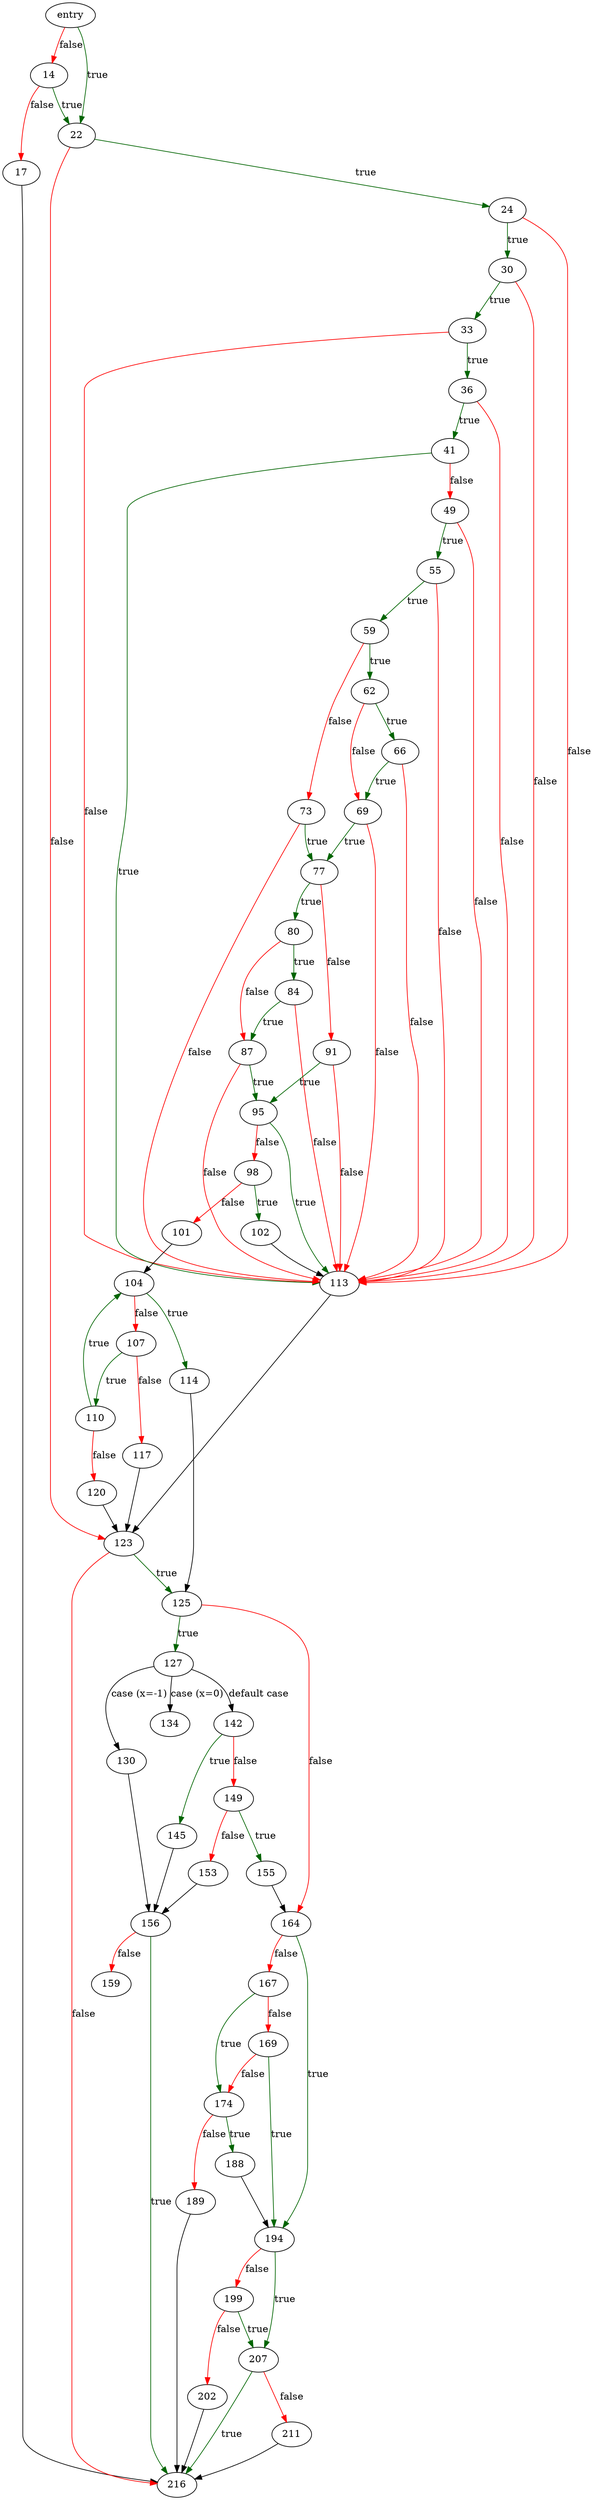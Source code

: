 digraph "install_file_in_file" {
	// Node definitions.
	3 [label=entry];
	14;
	17;
	22;
	24;
	30;
	33;
	36;
	41;
	49;
	55;
	59;
	62;
	66;
	69;
	73;
	77;
	80;
	84;
	87;
	91;
	95;
	98;
	101;
	102;
	104;
	107;
	110;
	113;
	114;
	117;
	120;
	123;
	125;
	127;
	130;
	134;
	142;
	145;
	149;
	153;
	155;
	156;
	159;
	164;
	167;
	169;
	174;
	188;
	189;
	194;
	199;
	202;
	207;
	211;
	216;

	// Edge definitions.
	3 -> 14 [
		color=red
		label=false
	];
	3 -> 22 [
		color=darkgreen
		label=true
	];
	14 -> 17 [
		color=red
		label=false
	];
	14 -> 22 [
		color=darkgreen
		label=true
	];
	17 -> 216;
	22 -> 24 [
		color=darkgreen
		label=true
	];
	22 -> 123 [
		color=red
		label=false
	];
	24 -> 30 [
		color=darkgreen
		label=true
	];
	24 -> 113 [
		color=red
		label=false
	];
	30 -> 33 [
		color=darkgreen
		label=true
	];
	30 -> 113 [
		color=red
		label=false
	];
	33 -> 36 [
		color=darkgreen
		label=true
	];
	33 -> 113 [
		color=red
		label=false
	];
	36 -> 41 [
		color=darkgreen
		label=true
	];
	36 -> 113 [
		color=red
		label=false
	];
	41 -> 49 [
		color=red
		label=false
	];
	41 -> 113 [
		color=darkgreen
		label=true
	];
	49 -> 55 [
		color=darkgreen
		label=true
	];
	49 -> 113 [
		color=red
		label=false
	];
	55 -> 59 [
		color=darkgreen
		label=true
	];
	55 -> 113 [
		color=red
		label=false
	];
	59 -> 62 [
		color=darkgreen
		label=true
	];
	59 -> 73 [
		color=red
		label=false
	];
	62 -> 66 [
		color=darkgreen
		label=true
	];
	62 -> 69 [
		color=red
		label=false
	];
	66 -> 69 [
		color=darkgreen
		label=true
	];
	66 -> 113 [
		color=red
		label=false
	];
	69 -> 77 [
		color=darkgreen
		label=true
	];
	69 -> 113 [
		color=red
		label=false
	];
	73 -> 77 [
		color=darkgreen
		label=true
	];
	73 -> 113 [
		color=red
		label=false
	];
	77 -> 80 [
		color=darkgreen
		label=true
	];
	77 -> 91 [
		color=red
		label=false
	];
	80 -> 84 [
		color=darkgreen
		label=true
	];
	80 -> 87 [
		color=red
		label=false
	];
	84 -> 87 [
		color=darkgreen
		label=true
	];
	84 -> 113 [
		color=red
		label=false
	];
	87 -> 95 [
		color=darkgreen
		label=true
	];
	87 -> 113 [
		color=red
		label=false
	];
	91 -> 95 [
		color=darkgreen
		label=true
	];
	91 -> 113 [
		color=red
		label=false
	];
	95 -> 98 [
		color=red
		label=false
	];
	95 -> 113 [
		color=darkgreen
		label=true
	];
	98 -> 101 [
		color=red
		label=false
	];
	98 -> 102 [
		color=darkgreen
		label=true
	];
	101 -> 104;
	102 -> 113;
	104 -> 107 [
		color=red
		label=false
	];
	104 -> 114 [
		color=darkgreen
		label=true
	];
	107 -> 110 [
		color=darkgreen
		label=true
	];
	107 -> 117 [
		color=red
		label=false
	];
	110 -> 104 [
		color=darkgreen
		label=true
	];
	110 -> 120 [
		color=red
		label=false
	];
	113 -> 123;
	114 -> 125;
	117 -> 123;
	120 -> 123;
	123 -> 125 [
		color=darkgreen
		label=true
	];
	123 -> 216 [
		color=red
		label=false
	];
	125 -> 127 [
		color=darkgreen
		label=true
	];
	125 -> 164 [
		color=red
		label=false
	];
	127 -> 130 [label="case (x=-1)"];
	127 -> 134 [label="case (x=0)"];
	127 -> 142 [label="default case"];
	130 -> 156;
	142 -> 145 [
		color=darkgreen
		label=true
	];
	142 -> 149 [
		color=red
		label=false
	];
	145 -> 156;
	149 -> 153 [
		color=red
		label=false
	];
	149 -> 155 [
		color=darkgreen
		label=true
	];
	153 -> 156;
	155 -> 164;
	156 -> 159 [
		color=red
		label=false
	];
	156 -> 216 [
		color=darkgreen
		label=true
	];
	164 -> 167 [
		color=red
		label=false
	];
	164 -> 194 [
		color=darkgreen
		label=true
	];
	167 -> 169 [
		color=red
		label=false
	];
	167 -> 174 [
		color=darkgreen
		label=true
	];
	169 -> 174 [
		color=red
		label=false
	];
	169 -> 194 [
		color=darkgreen
		label=true
	];
	174 -> 188 [
		color=darkgreen
		label=true
	];
	174 -> 189 [
		color=red
		label=false
	];
	188 -> 194;
	189 -> 216;
	194 -> 199 [
		color=red
		label=false
	];
	194 -> 207 [
		color=darkgreen
		label=true
	];
	199 -> 202 [
		color=red
		label=false
	];
	199 -> 207 [
		color=darkgreen
		label=true
	];
	202 -> 216;
	207 -> 211 [
		color=red
		label=false
	];
	207 -> 216 [
		color=darkgreen
		label=true
	];
	211 -> 216;
}